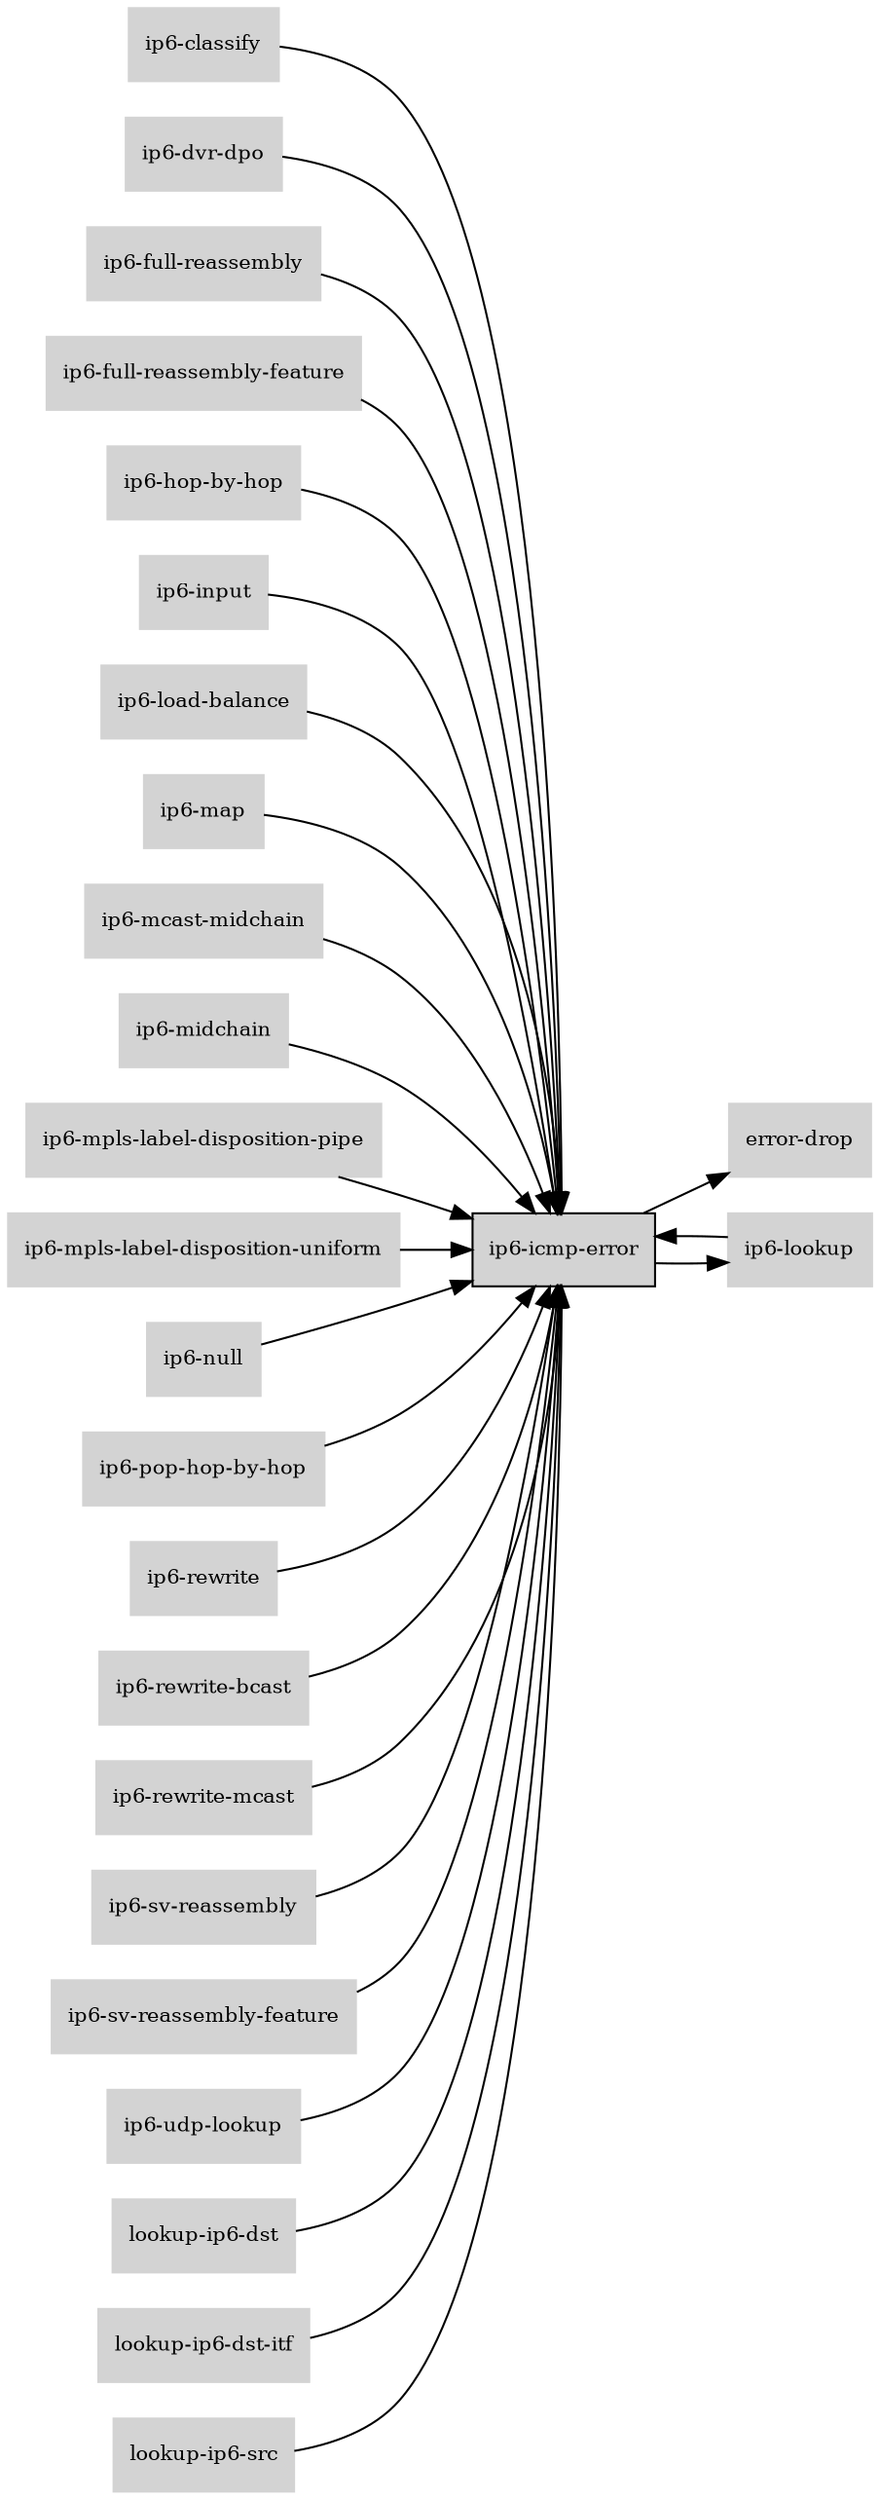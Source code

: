 digraph "ip6_icmp_error_subgraph" {
  rankdir=LR;
  node [shape=box, style=filled, fontsize=10, color=lightgray, fontcolor=black, fillcolor=lightgray];
  "ip6-icmp-error" [color=black, fontcolor=black, fillcolor=lightgray];
  edge [fontsize=8];
  "ip6-classify" -> "ip6-icmp-error";
  "ip6-dvr-dpo" -> "ip6-icmp-error";
  "ip6-full-reassembly" -> "ip6-icmp-error";
  "ip6-full-reassembly-feature" -> "ip6-icmp-error";
  "ip6-hop-by-hop" -> "ip6-icmp-error";
  "ip6-icmp-error" -> "error-drop";
  "ip6-icmp-error" -> "ip6-lookup";
  "ip6-input" -> "ip6-icmp-error";
  "ip6-load-balance" -> "ip6-icmp-error";
  "ip6-lookup" -> "ip6-icmp-error";
  "ip6-map" -> "ip6-icmp-error";
  "ip6-mcast-midchain" -> "ip6-icmp-error";
  "ip6-midchain" -> "ip6-icmp-error";
  "ip6-mpls-label-disposition-pipe" -> "ip6-icmp-error";
  "ip6-mpls-label-disposition-uniform" -> "ip6-icmp-error";
  "ip6-null" -> "ip6-icmp-error";
  "ip6-pop-hop-by-hop" -> "ip6-icmp-error";
  "ip6-rewrite" -> "ip6-icmp-error";
  "ip6-rewrite-bcast" -> "ip6-icmp-error";
  "ip6-rewrite-mcast" -> "ip6-icmp-error";
  "ip6-sv-reassembly" -> "ip6-icmp-error";
  "ip6-sv-reassembly-feature" -> "ip6-icmp-error";
  "ip6-udp-lookup" -> "ip6-icmp-error";
  "lookup-ip6-dst" -> "ip6-icmp-error";
  "lookup-ip6-dst-itf" -> "ip6-icmp-error";
  "lookup-ip6-src" -> "ip6-icmp-error";
}
